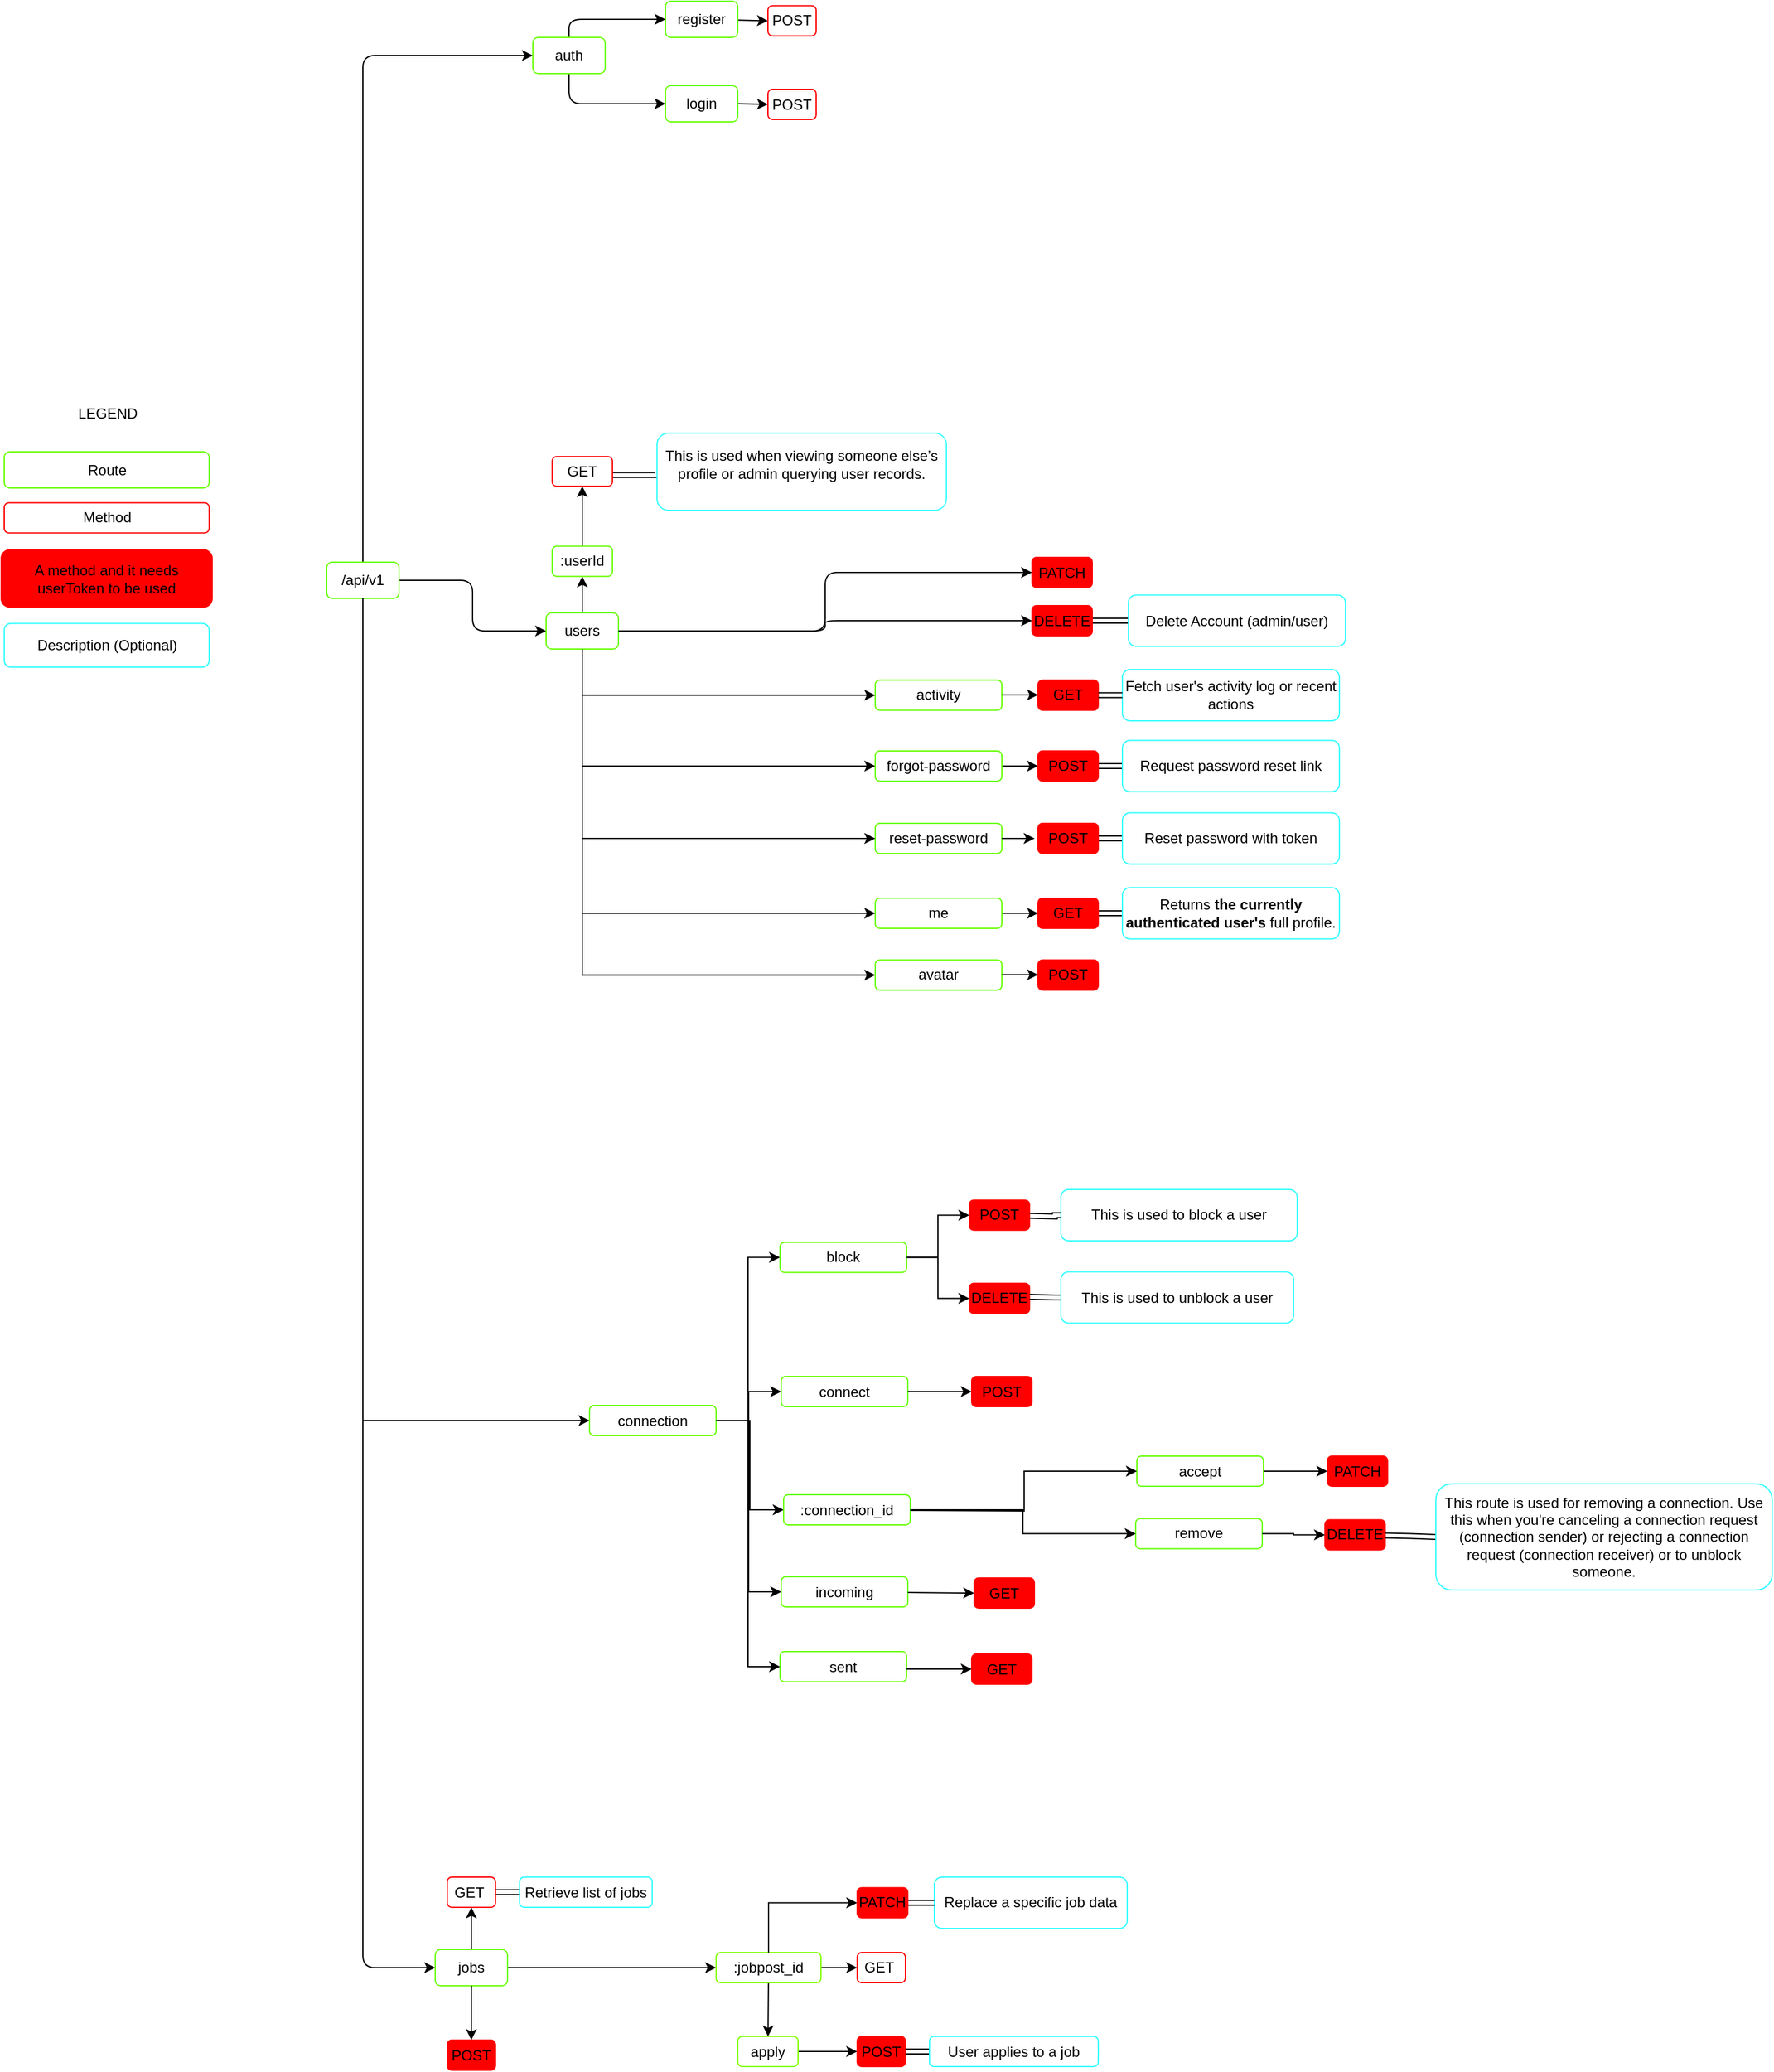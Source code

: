 <mxfile version="28.0.4">
  <diagram id="FDFD36CgAtV6o2mxxV2y" name="v1">
    <mxGraphModel dx="521" dy="260" grid="0" gridSize="10" guides="1" tooltips="1" connect="1" arrows="1" fold="1" page="1" pageScale="1" pageWidth="1100" pageHeight="850" background="none" math="0" shadow="0">
      <root>
        <mxCell id="0" />
        <mxCell id="1" parent="0" />
        <mxCell id="7" value="" style="edgeStyle=orthogonalEdgeStyle;html=1;fontStyle=0;entryX=0;entryY=0.5;entryDx=0;entryDy=0;" parent="1" source="9" target="10" edge="1">
          <mxGeometry relative="1" as="geometry" />
        </mxCell>
        <mxCell id="8" style="edgeStyle=orthogonalEdgeStyle;html=1;entryX=0;entryY=0.5;entryDx=0;entryDy=0;exitX=0.5;exitY=1;exitDx=0;exitDy=0;fontStyle=0;" parent="1" source="9" target="11" edge="1">
          <mxGeometry relative="1" as="geometry" />
        </mxCell>
        <mxCell id="15" value="" style="edgeStyle=orthogonalEdgeStyle;html=1;exitX=0.5;exitY=0;exitDx=0;exitDy=0;entryX=0;entryY=0.5;entryDx=0;entryDy=0;fontStyle=0;" parent="1" source="9" target="14" edge="1">
          <mxGeometry relative="1" as="geometry" />
        </mxCell>
        <mxCell id="9" value="/api/v1" style="rounded=1;whiteSpace=wrap;html=1;strokeColor=#65FF00;fontStyle=0;" parent="1" vertex="1">
          <mxGeometry x="836" y="732" width="60" height="30" as="geometry" />
        </mxCell>
        <mxCell id="iW4W0P-OppsEhK05owAz-121" value="" style="edgeStyle=orthogonalEdgeStyle;rounded=0;orthogonalLoop=1;jettySize=auto;html=1;" parent="1" source="10" target="iW4W0P-OppsEhK05owAz-119" edge="1">
          <mxGeometry relative="1" as="geometry" />
        </mxCell>
        <mxCell id="m2tScSyhQQKVC9vZuVkj-111" style="edgeStyle=orthogonalEdgeStyle;rounded=0;orthogonalLoop=1;jettySize=auto;html=1;entryX=0;entryY=0.5;entryDx=0;entryDy=0;exitX=0.5;exitY=1;exitDx=0;exitDy=0;" parent="1" source="9" target="m2tScSyhQQKVC9vZuVkj-110" edge="1">
          <mxGeometry relative="1" as="geometry" />
        </mxCell>
        <mxCell id="10" value="users" style="rounded=1;whiteSpace=wrap;html=1;strokeColor=#65FF00;fontStyle=0;" parent="1" vertex="1">
          <mxGeometry x="1018" y="774" width="60" height="30" as="geometry" />
        </mxCell>
        <mxCell id="87" style="edgeStyle=orthogonalEdgeStyle;html=1;entryX=0.5;entryY=1;entryDx=0;entryDy=0;exitX=0.5;exitY=0;exitDx=0;exitDy=0;fontStyle=0;" parent="1" source="11" target="83" edge="1">
          <mxGeometry relative="1" as="geometry" />
        </mxCell>
        <mxCell id="89" style="edgeStyle=orthogonalEdgeStyle;html=1;entryX=0;entryY=0.5;entryDx=0;entryDy=0;fontStyle=0;" parent="1" source="11" target="88" edge="1">
          <mxGeometry relative="1" as="geometry" />
        </mxCell>
        <mxCell id="11" value="jobs" style="rounded=1;whiteSpace=wrap;html=1;strokeColor=#65FF00;fontStyle=0;" parent="1" vertex="1">
          <mxGeometry x="926" y="1882" width="60" height="30" as="geometry" />
        </mxCell>
        <mxCell id="59" value="" style="edgeStyle=orthogonalEdgeStyle;html=1;fontStyle=0;exitX=0.5;exitY=0;exitDx=0;exitDy=0;" parent="1" source="14" target="58" edge="1">
          <mxGeometry relative="1" as="geometry" />
        </mxCell>
        <mxCell id="61" value="" style="edgeStyle=orthogonalEdgeStyle;html=1;exitX=0.5;exitY=1;exitDx=0;exitDy=0;entryX=0;entryY=0.5;entryDx=0;entryDy=0;fontStyle=0;" parent="1" source="14" target="60" edge="1">
          <mxGeometry relative="1" as="geometry" />
        </mxCell>
        <mxCell id="14" value="auth" style="rounded=1;whiteSpace=wrap;html=1;strokeColor=#65FF00;fontStyle=0;" parent="1" vertex="1">
          <mxGeometry x="1007" y="297" width="60" height="30" as="geometry" />
        </mxCell>
        <mxCell id="27" style="edgeStyle=orthogonalEdgeStyle;html=1;entryX=0;entryY=0.5;entryDx=0;entryDy=0;exitX=1;exitY=0.5;exitDx=0;exitDy=0;fontStyle=0;" parent="1" source="10" target="24" edge="1">
          <mxGeometry relative="1" as="geometry" />
        </mxCell>
        <mxCell id="Y0pdC-1RMZM0bYmB5sbG-111" style="edgeStyle=orthogonalEdgeStyle;rounded=0;orthogonalLoop=1;jettySize=auto;html=1;entryX=0;entryY=0.5;entryDx=0;entryDy=0;exitX=0.5;exitY=1;exitDx=0;exitDy=0;" parent="1" source="10" target="Y0pdC-1RMZM0bYmB5sbG-110" edge="1">
          <mxGeometry relative="1" as="geometry" />
        </mxCell>
        <mxCell id="iW4W0P-OppsEhK05owAz-115" style="edgeStyle=orthogonalEdgeStyle;rounded=0;orthogonalLoop=1;jettySize=auto;html=1;entryX=0;entryY=0.5;entryDx=0;entryDy=0;exitX=0.5;exitY=1;exitDx=0;exitDy=0;" parent="1" source="10" target="iW4W0P-OppsEhK05owAz-110" edge="1">
          <mxGeometry relative="1" as="geometry" />
        </mxCell>
        <mxCell id="24" value="PATCH" style="whiteSpace=wrap;html=1;rounded=1;strokeColor=#FF0000;fontStyle=0;fillColor=#FF0000;" parent="1" vertex="1">
          <mxGeometry x="1421" y="728" width="50" height="25" as="geometry" />
        </mxCell>
        <mxCell id="Y0pdC-1RMZM0bYmB5sbG-114" value="" style="edgeStyle=orthogonalEdgeStyle;rounded=0;orthogonalLoop=1;jettySize=auto;html=1;shape=link;" parent="1" source="30" target="Y0pdC-1RMZM0bYmB5sbG-113" edge="1">
          <mxGeometry relative="1" as="geometry" />
        </mxCell>
        <mxCell id="30" value="DELETE" style="whiteSpace=wrap;html=1;rounded=1;strokeColor=#FF0000;fontStyle=0;fillColor=#FF0000;" parent="1" vertex="1">
          <mxGeometry x="1421" y="768" width="50" height="25" as="geometry" />
        </mxCell>
        <mxCell id="33" style="edgeStyle=orthogonalEdgeStyle;html=1;entryX=0;entryY=0.5;entryDx=0;entryDy=0;exitX=1;exitY=0.5;exitDx=0;exitDy=0;fontStyle=0;" parent="1" source="10" target="30" edge="1">
          <mxGeometry relative="1" as="geometry">
            <mxPoint x="1313" y="657.75" as="sourcePoint" />
            <mxPoint x="1368" y="692.75" as="targetPoint" />
          </mxGeometry>
        </mxCell>
        <mxCell id="34" value="Route" style="rounded=1;whiteSpace=wrap;html=1;strokeColor=#65FF00;fontStyle=0;flipV=0;" parent="1" vertex="1">
          <mxGeometry x="568.5" y="640.5" width="170" height="30" as="geometry" />
        </mxCell>
        <mxCell id="35" value="&lt;span&gt;Method&lt;/span&gt;" style="whiteSpace=wrap;html=1;rounded=1;strokeColor=#FF0000;fontStyle=0;flipV=0;" parent="1" vertex="1">
          <mxGeometry x="568.5" y="682.75" width="170" height="25" as="geometry" />
        </mxCell>
        <mxCell id="38" value="Description (Optional)" style="whiteSpace=wrap;html=1;rounded=1;strokeColor=#33FFFF;fontStyle=0;flipV=0;" parent="1" vertex="1">
          <mxGeometry x="568.5" y="782.75" width="170" height="36.25" as="geometry" />
        </mxCell>
        <mxCell id="74" style="edgeStyle=none;html=1;entryX=0;entryY=0.5;entryDx=0;entryDy=0;fontStyle=0;" parent="1" source="58" target="63" edge="1">
          <mxGeometry relative="1" as="geometry" />
        </mxCell>
        <mxCell id="58" value="register" style="rounded=1;whiteSpace=wrap;html=1;strokeColor=#65FF00;fontStyle=0;" parent="1" vertex="1">
          <mxGeometry x="1117" y="267" width="60" height="30" as="geometry" />
        </mxCell>
        <mxCell id="75" style="edgeStyle=none;html=1;exitX=1;exitY=0.5;exitDx=0;exitDy=0;entryX=0;entryY=0.5;entryDx=0;entryDy=0;fontStyle=0;" parent="1" source="60" target="71" edge="1">
          <mxGeometry relative="1" as="geometry" />
        </mxCell>
        <mxCell id="60" value="login" style="rounded=1;whiteSpace=wrap;html=1;strokeColor=#65FF00;fontStyle=0;" parent="1" vertex="1">
          <mxGeometry x="1117" y="337" width="60" height="30" as="geometry" />
        </mxCell>
        <mxCell id="63" value="&lt;span&gt;POST&lt;/span&gt;" style="whiteSpace=wrap;html=1;rounded=1;strokeColor=#FF0000;fontStyle=0;" parent="1" vertex="1">
          <mxGeometry x="1202" y="270.75" width="40" height="25" as="geometry" />
        </mxCell>
        <mxCell id="71" value="&lt;span&gt;POST&lt;/span&gt;" style="whiteSpace=wrap;html=1;rounded=1;strokeColor=#FF0000;fontStyle=0;" parent="1" vertex="1">
          <mxGeometry x="1202" y="340" width="40" height="25" as="geometry" />
        </mxCell>
        <mxCell id="76" value="&lt;span&gt;A method and it needs userToken to be used&lt;/span&gt;" style="whiteSpace=wrap;html=1;rounded=1;strokeColor=#FF0000;fillColor=#FF0000;fontStyle=0;flipV=0;" parent="1" vertex="1">
          <mxGeometry x="566" y="721.75" width="175" height="47.5" as="geometry" />
        </mxCell>
        <mxCell id="82" value="" style="edgeStyle=none;html=1;shape=link;fontStyle=0;" parent="1" source="83" target="84" edge="1">
          <mxGeometry relative="1" as="geometry" />
        </mxCell>
        <mxCell id="83" value="&lt;span&gt;GET&amp;nbsp;&lt;/span&gt;" style="whiteSpace=wrap;html=1;rounded=1;strokeColor=#FF0000;fontStyle=0;" parent="1" vertex="1">
          <mxGeometry x="936" y="1822" width="40" height="25" as="geometry" />
        </mxCell>
        <mxCell id="84" value="Retrieve list of jobs" style="whiteSpace=wrap;html=1;rounded=1;strokeColor=#33FFFF;fontStyle=0;" parent="1" vertex="1">
          <mxGeometry x="996" y="1822" width="110" height="25" as="geometry" />
        </mxCell>
        <mxCell id="94" style="edgeStyle=none;html=1;entryX=0;entryY=0.5;entryDx=0;entryDy=0;fontStyle=0;" parent="1" source="88" target="92" edge="1">
          <mxGeometry relative="1" as="geometry" />
        </mxCell>
        <mxCell id="106" value="" style="edgeStyle=none;html=1;fontStyle=0;" parent="1" source="88" target="104" edge="1">
          <mxGeometry relative="1" as="geometry" />
        </mxCell>
        <mxCell id="88" value="&lt;span&gt;:jobpost_id&lt;/span&gt;" style="whiteSpace=wrap;html=1;rounded=1;strokeColor=#80FF00;fontStyle=0;" parent="1" vertex="1">
          <mxGeometry x="1159" y="1884.5" width="87" height="25" as="geometry" />
        </mxCell>
        <mxCell id="92" value="&lt;span&gt;GET&amp;nbsp;&lt;/span&gt;" style="whiteSpace=wrap;html=1;rounded=1;strokeColor=#FF0000;fontStyle=0;" parent="1" vertex="1">
          <mxGeometry x="1276" y="1884.5" width="40" height="25" as="geometry" />
        </mxCell>
        <mxCell id="110" value="" style="edgeStyle=none;html=1;entryX=0;entryY=0.5;entryDx=0;entryDy=0;" parent="1" source="104" target="107" edge="1">
          <mxGeometry relative="1" as="geometry" />
        </mxCell>
        <mxCell id="104" value="apply" style="whiteSpace=wrap;html=1;rounded=1;strokeColor=#80FF00;fontStyle=0;" parent="1" vertex="1">
          <mxGeometry x="1177" y="1954" width="50" height="25" as="geometry" />
        </mxCell>
        <mxCell id="107" value="&lt;span&gt;POST&lt;/span&gt;" style="whiteSpace=wrap;html=1;rounded=1;strokeColor=#FF0000;fontStyle=0;fillColor=#FF0000;" parent="1" vertex="1">
          <mxGeometry x="1276" y="1954" width="40" height="25" as="geometry" />
        </mxCell>
        <mxCell id="108" value="" style="edgeStyle=none;html=1;shape=link;fontStyle=0;" parent="1" source="107" target="109" edge="1">
          <mxGeometry relative="1" as="geometry" />
        </mxCell>
        <mxCell id="109" value="User applies to a job" style="whiteSpace=wrap;html=1;rounded=1;strokeColor=#33FFFF;fontStyle=0;" parent="1" vertex="1">
          <mxGeometry x="1336" y="1954" width="140" height="25" as="geometry" />
        </mxCell>
        <mxCell id="XLNQ2adCplrDvRkqyqyV-127" value="LEGEND" style="text;html=1;align=center;verticalAlign=middle;resizable=0;points=[];autosize=1;strokeColor=none;fillColor=none;" parent="1" vertex="1">
          <mxGeometry x="618.5" y="594" width="70" height="30" as="geometry" />
        </mxCell>
        <mxCell id="Y0pdC-1RMZM0bYmB5sbG-129" style="edgeStyle=orthogonalEdgeStyle;rounded=0;orthogonalLoop=1;jettySize=auto;html=1;exitX=1;exitY=0.5;exitDx=0;exitDy=0;entryX=0;entryY=0.5;entryDx=0;entryDy=0;" parent="1" source="Y0pdC-1RMZM0bYmB5sbG-110" target="Y0pdC-1RMZM0bYmB5sbG-120" edge="1">
          <mxGeometry relative="1" as="geometry" />
        </mxCell>
        <mxCell id="Y0pdC-1RMZM0bYmB5sbG-110" value="forgot-password" style="whiteSpace=wrap;html=1;rounded=1;strokeColor=#65FF00;fontStyle=0;" parent="1" vertex="1">
          <mxGeometry x="1291" y="888.5" width="105" height="25" as="geometry" />
        </mxCell>
        <mxCell id="Y0pdC-1RMZM0bYmB5sbG-113" value="Delete Account (admin/user)" style="whiteSpace=wrap;html=1;rounded=1;strokeColor=#33FFFF;fontStyle=0;" parent="1" vertex="1">
          <mxGeometry x="1501" y="759.25" width="180" height="42.5" as="geometry" />
        </mxCell>
        <mxCell id="Y0pdC-1RMZM0bYmB5sbG-115" value="reset-password" style="whiteSpace=wrap;html=1;rounded=1;strokeColor=#65FF00;fontStyle=0;" parent="1" vertex="1">
          <mxGeometry x="1291" y="948.5" width="105" height="25" as="geometry" />
        </mxCell>
        <mxCell id="Y0pdC-1RMZM0bYmB5sbG-116" style="edgeStyle=orthogonalEdgeStyle;rounded=0;orthogonalLoop=1;jettySize=auto;html=1;entryX=0;entryY=0.5;entryDx=0;entryDy=0;exitX=0.5;exitY=1;exitDx=0;exitDy=0;" parent="1" source="10" target="Y0pdC-1RMZM0bYmB5sbG-115" edge="1">
          <mxGeometry relative="1" as="geometry">
            <mxPoint x="1278" y="657" as="sourcePoint" />
          </mxGeometry>
        </mxCell>
        <mxCell id="Y0pdC-1RMZM0bYmB5sbG-132" style="edgeStyle=orthogonalEdgeStyle;rounded=0;orthogonalLoop=1;jettySize=auto;html=1;entryX=0;entryY=0.5;entryDx=0;entryDy=0;" parent="1" source="Y0pdC-1RMZM0bYmB5sbG-117" target="Y0pdC-1RMZM0bYmB5sbG-126" edge="1">
          <mxGeometry relative="1" as="geometry" />
        </mxCell>
        <mxCell id="Y0pdC-1RMZM0bYmB5sbG-117" value="me" style="whiteSpace=wrap;html=1;rounded=1;strokeColor=#65FF00;fontStyle=0;" parent="1" vertex="1">
          <mxGeometry x="1291" y="1010.5" width="105" height="25" as="geometry" />
        </mxCell>
        <mxCell id="Y0pdC-1RMZM0bYmB5sbG-118" style="edgeStyle=orthogonalEdgeStyle;rounded=0;orthogonalLoop=1;jettySize=auto;html=1;entryX=0;entryY=0.5;entryDx=0;entryDy=0;exitX=0.5;exitY=1;exitDx=0;exitDy=0;" parent="1" source="10" target="Y0pdC-1RMZM0bYmB5sbG-117" edge="1">
          <mxGeometry relative="1" as="geometry">
            <mxPoint x="1268" y="704" as="sourcePoint" />
          </mxGeometry>
        </mxCell>
        <mxCell id="Y0pdC-1RMZM0bYmB5sbG-119" value="" style="edgeStyle=orthogonalEdgeStyle;rounded=0;orthogonalLoop=1;jettySize=auto;html=1;shape=link;" parent="1" source="Y0pdC-1RMZM0bYmB5sbG-120" target="Y0pdC-1RMZM0bYmB5sbG-121" edge="1">
          <mxGeometry relative="1" as="geometry" />
        </mxCell>
        <mxCell id="Y0pdC-1RMZM0bYmB5sbG-120" value="POST" style="whiteSpace=wrap;html=1;rounded=1;strokeColor=#FF0000;fontStyle=0;fillColor=#FF0000;" parent="1" vertex="1">
          <mxGeometry x="1426" y="888.5" width="50" height="25" as="geometry" />
        </mxCell>
        <mxCell id="Y0pdC-1RMZM0bYmB5sbG-121" value="Request password reset link" style="whiteSpace=wrap;html=1;rounded=1;strokeColor=#33FFFF;fontStyle=0;" parent="1" vertex="1">
          <mxGeometry x="1496" y="879.75" width="180" height="42.5" as="geometry" />
        </mxCell>
        <mxCell id="Y0pdC-1RMZM0bYmB5sbG-122" value="" style="edgeStyle=orthogonalEdgeStyle;rounded=0;orthogonalLoop=1;jettySize=auto;html=1;shape=link;" parent="1" source="Y0pdC-1RMZM0bYmB5sbG-123" target="Y0pdC-1RMZM0bYmB5sbG-124" edge="1">
          <mxGeometry relative="1" as="geometry" />
        </mxCell>
        <mxCell id="Y0pdC-1RMZM0bYmB5sbG-123" value="POST" style="whiteSpace=wrap;html=1;rounded=1;strokeColor=#FF0000;fontStyle=0;fillColor=#FF0000;" parent="1" vertex="1">
          <mxGeometry x="1426" y="948.5" width="50" height="25" as="geometry" />
        </mxCell>
        <mxCell id="Y0pdC-1RMZM0bYmB5sbG-124" value="&lt;table&gt;&lt;tbody&gt;&lt;tr data-end=&quot;2003&quot; data-start=&quot;1920&quot;&gt;&lt;td data-end=&quot;2003&quot; data-start=&quot;1960&quot; data-col-size=&quot;md&quot;&gt;Reset password with token&lt;/td&gt;&lt;/tr&gt;&lt;/tbody&gt;&lt;/table&gt;" style="whiteSpace=wrap;html=1;rounded=1;strokeColor=#33FFFF;fontStyle=0;" parent="1" vertex="1">
          <mxGeometry x="1496" y="939.75" width="180" height="42.5" as="geometry" />
        </mxCell>
        <mxCell id="Y0pdC-1RMZM0bYmB5sbG-125" value="" style="edgeStyle=orthogonalEdgeStyle;rounded=0;orthogonalLoop=1;jettySize=auto;html=1;shape=link;" parent="1" source="Y0pdC-1RMZM0bYmB5sbG-126" target="Y0pdC-1RMZM0bYmB5sbG-127" edge="1">
          <mxGeometry relative="1" as="geometry" />
        </mxCell>
        <mxCell id="Y0pdC-1RMZM0bYmB5sbG-126" value="GET" style="whiteSpace=wrap;html=1;rounded=1;strokeColor=#FF0000;fontStyle=0;fillColor=#FF0000;" parent="1" vertex="1">
          <mxGeometry x="1426" y="1010.5" width="50" height="25" as="geometry" />
        </mxCell>
        <mxCell id="Y0pdC-1RMZM0bYmB5sbG-127" value="&lt;p data-end=&quot;313&quot; data-start=&quot;238&quot;&gt;Returns &lt;strong data-end=&quot;299&quot; data-start=&quot;261&quot;&gt;the currently authenticated user&#39;s&lt;/strong&gt; full profile.&lt;/p&gt;&lt;p data-end=&quot;421&quot; data-start=&quot;315&quot;&gt;&lt;/p&gt;" style="whiteSpace=wrap;html=1;rounded=1;strokeColor=#33FFFF;fontStyle=0;" parent="1" vertex="1">
          <mxGeometry x="1496" y="1001.75" width="180" height="42.5" as="geometry" />
        </mxCell>
        <mxCell id="Y0pdC-1RMZM0bYmB5sbG-130" style="edgeStyle=orthogonalEdgeStyle;rounded=0;orthogonalLoop=1;jettySize=auto;html=1;exitX=1;exitY=0.5;exitDx=0;exitDy=0;entryX=-0.056;entryY=0.528;entryDx=0;entryDy=0;entryPerimeter=0;" parent="1" source="Y0pdC-1RMZM0bYmB5sbG-115" target="Y0pdC-1RMZM0bYmB5sbG-123" edge="1">
          <mxGeometry relative="1" as="geometry" />
        </mxCell>
        <mxCell id="Y0pdC-1RMZM0bYmB5sbG-135" value="activity" style="whiteSpace=wrap;html=1;rounded=1;strokeColor=#65FF00;fontStyle=0;" parent="1" vertex="1">
          <mxGeometry x="1291" y="829.75" width="105" height="25" as="geometry" />
        </mxCell>
        <mxCell id="Y0pdC-1RMZM0bYmB5sbG-136" style="edgeStyle=orthogonalEdgeStyle;rounded=0;orthogonalLoop=1;jettySize=auto;html=1;entryX=0;entryY=0.5;entryDx=0;entryDy=0;exitX=0.5;exitY=1;exitDx=0;exitDy=0;" parent="1" source="10" target="Y0pdC-1RMZM0bYmB5sbG-135" edge="1">
          <mxGeometry relative="1" as="geometry">
            <mxPoint x="1278" y="657" as="sourcePoint" />
          </mxGeometry>
        </mxCell>
        <mxCell id="Y0pdC-1RMZM0bYmB5sbG-137" value="GET" style="whiteSpace=wrap;html=1;rounded=1;strokeColor=#FF0000;fontStyle=0;fillColor=#FF0000;" parent="1" vertex="1">
          <mxGeometry x="1426" y="829.75" width="50" height="25" as="geometry" />
        </mxCell>
        <mxCell id="Y0pdC-1RMZM0bYmB5sbG-138" value="Fetch user&#39;s activity log or recent actions" style="whiteSpace=wrap;html=1;rounded=1;strokeColor=#33FFFF;fontStyle=0;" parent="1" vertex="1">
          <mxGeometry x="1496" y="821" width="180" height="42.5" as="geometry" />
        </mxCell>
        <mxCell id="Y0pdC-1RMZM0bYmB5sbG-139" value="" style="edgeStyle=orthogonalEdgeStyle;rounded=0;orthogonalLoop=1;jettySize=auto;html=1;shape=link;" parent="1" source="Y0pdC-1RMZM0bYmB5sbG-137" target="Y0pdC-1RMZM0bYmB5sbG-138" edge="1">
          <mxGeometry relative="1" as="geometry" />
        </mxCell>
        <mxCell id="Y0pdC-1RMZM0bYmB5sbG-140" style="edgeStyle=orthogonalEdgeStyle;rounded=0;orthogonalLoop=1;jettySize=auto;html=1;exitX=1;exitY=0.5;exitDx=0;exitDy=0;entryX=0;entryY=0.5;entryDx=0;entryDy=0;" parent="1" target="Y0pdC-1RMZM0bYmB5sbG-137" edge="1">
          <mxGeometry relative="1" as="geometry">
            <mxPoint x="1396" y="842" as="sourcePoint" />
          </mxGeometry>
        </mxCell>
        <mxCell id="iW4W0P-OppsEhK05owAz-110" value="avatar" style="whiteSpace=wrap;html=1;rounded=1;strokeColor=#65FF00;fontStyle=0;" parent="1" vertex="1">
          <mxGeometry x="1291" y="1061.75" width="105" height="25" as="geometry" />
        </mxCell>
        <mxCell id="iW4W0P-OppsEhK05owAz-111" value="POST" style="whiteSpace=wrap;html=1;rounded=1;strokeColor=#FF0000;fontStyle=0;fillColor=#FF0000;" parent="1" vertex="1">
          <mxGeometry x="1426" y="1061.75" width="50" height="25" as="geometry" />
        </mxCell>
        <mxCell id="iW4W0P-OppsEhK05owAz-112" style="edgeStyle=orthogonalEdgeStyle;rounded=0;orthogonalLoop=1;jettySize=auto;html=1;entryX=0;entryY=0.5;entryDx=0;entryDy=0;" parent="1" target="iW4W0P-OppsEhK05owAz-111" edge="1">
          <mxGeometry relative="1" as="geometry">
            <mxPoint x="1396" y="1074" as="sourcePoint" />
          </mxGeometry>
        </mxCell>
        <mxCell id="iW4W0P-OppsEhK05owAz-116" value="" style="edgeStyle=orthogonalEdgeStyle;rounded=0;orthogonalLoop=1;jettySize=auto;html=1;shape=link;entryX=0;entryY=0.5;entryDx=0;entryDy=0;exitX=1;exitY=0.621;exitDx=0;exitDy=0;exitPerimeter=0;" parent="1" source="iW4W0P-OppsEhK05owAz-118" target="iW4W0P-OppsEhK05owAz-117" edge="1">
          <mxGeometry relative="1" as="geometry">
            <mxPoint x="1058" y="691.5" as="sourcePoint" />
          </mxGeometry>
        </mxCell>
        <mxCell id="iW4W0P-OppsEhK05owAz-117" value="This is used when&amp;nbsp;&lt;span style=&quot;color: light-dark(rgb(0, 0, 0), rgb(255, 255, 255)); background-color: transparent;&quot;&gt;viewing someone else’s profile or admin querying user records.&lt;/span&gt;&lt;p data-end=&quot;1133&quot; data-start=&quot;1093&quot;&gt;&lt;/p&gt;" style="whiteSpace=wrap;html=1;rounded=1;strokeColor=#33FFFF;fontStyle=0;" parent="1" vertex="1">
          <mxGeometry x="1110" y="625" width="240" height="64" as="geometry" />
        </mxCell>
        <mxCell id="iW4W0P-OppsEhK05owAz-118" value="GET" style="whiteSpace=wrap;html=1;rounded=1;strokeColor=#FF0000;fontStyle=0;" parent="1" vertex="1">
          <mxGeometry x="1023" y="644.5" width="50" height="24.5" as="geometry" />
        </mxCell>
        <mxCell id="iW4W0P-OppsEhK05owAz-122" value="" style="edgeStyle=orthogonalEdgeStyle;rounded=0;orthogonalLoop=1;jettySize=auto;html=1;" parent="1" source="iW4W0P-OppsEhK05owAz-119" target="iW4W0P-OppsEhK05owAz-118" edge="1">
          <mxGeometry relative="1" as="geometry" />
        </mxCell>
        <mxCell id="iW4W0P-OppsEhK05owAz-119" value=":userId" style="whiteSpace=wrap;html=1;rounded=1;strokeColor=#65FF00;fontStyle=0;" parent="1" vertex="1">
          <mxGeometry x="1023" y="718.75" width="50" height="25" as="geometry" />
        </mxCell>
        <mxCell id="haLQKfFFl5RIzy_8Wnj9-124" style="edgeStyle=orthogonalEdgeStyle;rounded=0;orthogonalLoop=1;jettySize=auto;html=1;entryX=0;entryY=0.5;entryDx=0;entryDy=0;" parent="1" source="m2tScSyhQQKVC9vZuVkj-110" target="haLQKfFFl5RIzy_8Wnj9-121" edge="1">
          <mxGeometry relative="1" as="geometry" />
        </mxCell>
        <mxCell id="haLQKfFFl5RIzy_8Wnj9-125" style="edgeStyle=orthogonalEdgeStyle;rounded=0;orthogonalLoop=1;jettySize=auto;html=1;entryX=0;entryY=0.5;entryDx=0;entryDy=0;" parent="1" source="m2tScSyhQQKVC9vZuVkj-110" target="haLQKfFFl5RIzy_8Wnj9-114" edge="1">
          <mxGeometry relative="1" as="geometry" />
        </mxCell>
        <mxCell id="m2tScSyhQQKVC9vZuVkj-110" value="connection" style="whiteSpace=wrap;html=1;rounded=1;strokeColor=#65FF00;fontStyle=0;" parent="1" vertex="1">
          <mxGeometry x="1054" y="1431" width="105" height="25" as="geometry" />
        </mxCell>
        <mxCell id="haLQKfFFl5RIzy_8Wnj9-149" style="edgeStyle=orthogonalEdgeStyle;rounded=0;orthogonalLoop=1;jettySize=auto;html=1;entryX=0;entryY=0.5;entryDx=0;entryDy=0;exitX=1;exitY=0.5;exitDx=0;exitDy=0;" parent="1" source="m2tScSyhQQKVC9vZuVkj-110" target="haLQKfFFl5RIzy_8Wnj9-148" edge="1">
          <mxGeometry relative="1" as="geometry">
            <mxPoint x="1320.0" y="1397.524" as="sourcePoint" />
          </mxGeometry>
        </mxCell>
        <mxCell id="haLQKfFFl5RIzy_8Wnj9-114" value=":connection_id" style="whiteSpace=wrap;html=1;rounded=1;strokeColor=#65FF00;fontStyle=0;" parent="1" vertex="1">
          <mxGeometry x="1215" y="1505" width="105" height="25" as="geometry" />
        </mxCell>
        <mxCell id="haLQKfFFl5RIzy_8Wnj9-121" value="incoming" style="whiteSpace=wrap;html=1;rounded=1;strokeColor=#65FF00;fontStyle=0;" parent="1" vertex="1">
          <mxGeometry x="1213" y="1573" width="105" height="25" as="geometry" />
        </mxCell>
        <mxCell id="haLQKfFFl5RIzy_8Wnj9-127" style="edgeStyle=orthogonalEdgeStyle;rounded=0;orthogonalLoop=1;jettySize=auto;html=1;entryX=0;entryY=0.5;entryDx=0;entryDy=0;exitX=1;exitY=0.5;exitDx=0;exitDy=0;" parent="1" source="m2tScSyhQQKVC9vZuVkj-110" target="haLQKfFFl5RIzy_8Wnj9-128" edge="1">
          <mxGeometry relative="1" as="geometry">
            <mxPoint x="1162" y="1385" as="sourcePoint" />
          </mxGeometry>
        </mxCell>
        <mxCell id="haLQKfFFl5RIzy_8Wnj9-128" value="connect" style="whiteSpace=wrap;html=1;rounded=1;strokeColor=#65FF00;fontStyle=0;" parent="1" vertex="1">
          <mxGeometry x="1213" y="1407" width="105" height="25" as="geometry" />
        </mxCell>
        <mxCell id="haLQKfFFl5RIzy_8Wnj9-136" value="sent" style="whiteSpace=wrap;html=1;rounded=1;strokeColor=#65FF00;fontStyle=0;" parent="1" vertex="1">
          <mxGeometry x="1212" y="1635" width="105" height="25" as="geometry" />
        </mxCell>
        <mxCell id="haLQKfFFl5RIzy_8Wnj9-137" style="edgeStyle=orthogonalEdgeStyle;rounded=0;orthogonalLoop=1;jettySize=auto;html=1;entryX=0;entryY=0.5;entryDx=0;entryDy=0;exitX=1;exitY=0.5;exitDx=0;exitDy=0;" parent="1" source="m2tScSyhQQKVC9vZuVkj-110" target="haLQKfFFl5RIzy_8Wnj9-136" edge="1">
          <mxGeometry relative="1" as="geometry">
            <mxPoint x="1158" y="1524.51" as="sourcePoint" />
          </mxGeometry>
        </mxCell>
        <mxCell id="haLQKfFFl5RIzy_8Wnj9-138" value="accept" style="whiteSpace=wrap;html=1;rounded=1;strokeColor=#65FF00;fontStyle=0;" parent="1" vertex="1">
          <mxGeometry x="1508" y="1473" width="105" height="25" as="geometry" />
        </mxCell>
        <mxCell id="haLQKfFFl5RIzy_8Wnj9-139" style="edgeStyle=orthogonalEdgeStyle;rounded=0;orthogonalLoop=1;jettySize=auto;html=1;entryX=0;entryY=0.5;entryDx=0;entryDy=0;" parent="1" target="haLQKfFFl5RIzy_8Wnj9-138" edge="1">
          <mxGeometry relative="1" as="geometry">
            <mxPoint x="1320" y="1518" as="sourcePoint" />
          </mxGeometry>
        </mxCell>
        <mxCell id="haLQKfFFl5RIzy_8Wnj9-145" value="remove" style="whiteSpace=wrap;html=1;rounded=1;strokeColor=#65FF00;fontStyle=0;" parent="1" vertex="1">
          <mxGeometry x="1507" y="1524.75" width="105" height="25" as="geometry" />
        </mxCell>
        <mxCell id="haLQKfFFl5RIzy_8Wnj9-146" style="edgeStyle=orthogonalEdgeStyle;rounded=0;orthogonalLoop=1;jettySize=auto;html=1;entryX=0;entryY=0.5;entryDx=0;entryDy=0;exitX=1;exitY=0.5;exitDx=0;exitDy=0;" parent="1" source="haLQKfFFl5RIzy_8Wnj9-114" target="haLQKfFFl5RIzy_8Wnj9-145" edge="1">
          <mxGeometry relative="1" as="geometry">
            <mxPoint x="1318" y="1572.53" as="sourcePoint" />
          </mxGeometry>
        </mxCell>
        <mxCell id="haLQKfFFl5RIzy_8Wnj9-181" style="edgeStyle=orthogonalEdgeStyle;rounded=0;orthogonalLoop=1;jettySize=auto;html=1;entryX=0;entryY=0.5;entryDx=0;entryDy=0;" parent="1" source="haLQKfFFl5RIzy_8Wnj9-148" target="haLQKfFFl5RIzy_8Wnj9-179" edge="1">
          <mxGeometry relative="1" as="geometry">
            <mxPoint x="1369" y="1319.25" as="targetPoint" />
          </mxGeometry>
        </mxCell>
        <mxCell id="haLQKfFFl5RIzy_8Wnj9-148" value="block" style="whiteSpace=wrap;html=1;rounded=1;strokeColor=#65FF00;fontStyle=0;" parent="1" vertex="1">
          <mxGeometry x="1212" y="1295.75" width="105" height="25" as="geometry" />
        </mxCell>
        <mxCell id="haLQKfFFl5RIzy_8Wnj9-150" style="edgeStyle=orthogonalEdgeStyle;rounded=0;orthogonalLoop=1;jettySize=auto;html=1;entryX=0;entryY=0.5;entryDx=0;entryDy=0;exitX=1;exitY=0.5;exitDx=0;exitDy=0;" parent="1" source="haLQKfFFl5RIzy_8Wnj9-128" target="haLQKfFFl5RIzy_8Wnj9-151" edge="1">
          <mxGeometry relative="1" as="geometry">
            <mxPoint x="1341" y="1419.25" as="sourcePoint" />
          </mxGeometry>
        </mxCell>
        <mxCell id="haLQKfFFl5RIzy_8Wnj9-151" value="POST" style="whiteSpace=wrap;html=1;rounded=1;strokeColor=#FF0000;fontStyle=0;fillColor=#FF0000;" parent="1" vertex="1">
          <mxGeometry x="1371" y="1407" width="50" height="25" as="geometry" />
        </mxCell>
        <mxCell id="haLQKfFFl5RIzy_8Wnj9-153" style="edgeStyle=orthogonalEdgeStyle;rounded=0;orthogonalLoop=1;jettySize=auto;html=1;entryX=0;entryY=0.5;entryDx=0;entryDy=0;" parent="1" target="haLQKfFFl5RIzy_8Wnj9-154" edge="1">
          <mxGeometry relative="1" as="geometry">
            <mxPoint x="1318" y="1586" as="sourcePoint" />
          </mxGeometry>
        </mxCell>
        <mxCell id="haLQKfFFl5RIzy_8Wnj9-154" value="GET" style="whiteSpace=wrap;html=1;rounded=1;strokeColor=#FF0000;fontStyle=0;fillColor=#FF0000;" parent="1" vertex="1">
          <mxGeometry x="1373" y="1574" width="50" height="25" as="geometry" />
        </mxCell>
        <mxCell id="haLQKfFFl5RIzy_8Wnj9-157" value="GET" style="whiteSpace=wrap;html=1;rounded=1;strokeColor=#FF0000;fontStyle=0;fillColor=#FF0000;" parent="1" vertex="1">
          <mxGeometry x="1371" y="1637" width="50" height="25" as="geometry" />
        </mxCell>
        <mxCell id="haLQKfFFl5RIzy_8Wnj9-158" style="edgeStyle=orthogonalEdgeStyle;rounded=0;orthogonalLoop=1;jettySize=auto;html=1;entryX=0;entryY=0.5;entryDx=0;entryDy=0;exitX=1;exitY=0.58;exitDx=0;exitDy=0;exitPerimeter=0;" parent="1" source="haLQKfFFl5RIzy_8Wnj9-136" target="haLQKfFFl5RIzy_8Wnj9-157" edge="1">
          <mxGeometry relative="1" as="geometry">
            <mxPoint x="1317" y="1650" as="sourcePoint" />
          </mxGeometry>
        </mxCell>
        <mxCell id="haLQKfFFl5RIzy_8Wnj9-159" value="POST" style="whiteSpace=wrap;html=1;rounded=1;strokeColor=#FF0000;fontStyle=0;fillColor=#FF0000;" parent="1" vertex="1">
          <mxGeometry x="1369" y="1260.75" width="50" height="25" as="geometry" />
        </mxCell>
        <mxCell id="haLQKfFFl5RIzy_8Wnj9-160" style="edgeStyle=orthogonalEdgeStyle;rounded=0;orthogonalLoop=1;jettySize=auto;html=1;entryX=0;entryY=0.5;entryDx=0;entryDy=0;exitX=1;exitY=0.5;exitDx=0;exitDy=0;" parent="1" source="haLQKfFFl5RIzy_8Wnj9-148" target="haLQKfFFl5RIzy_8Wnj9-159" edge="1">
          <mxGeometry relative="1" as="geometry">
            <mxPoint x="1319" y="1309.75" as="sourcePoint" />
          </mxGeometry>
        </mxCell>
        <mxCell id="haLQKfFFl5RIzy_8Wnj9-161" value="PATCH" style="whiteSpace=wrap;html=1;rounded=1;strokeColor=#FF0000;fontStyle=0;fillColor=#FF0000;" parent="1" vertex="1">
          <mxGeometry x="1666" y="1473" width="50" height="25" as="geometry" />
        </mxCell>
        <mxCell id="haLQKfFFl5RIzy_8Wnj9-162" style="edgeStyle=orthogonalEdgeStyle;rounded=0;orthogonalLoop=1;jettySize=auto;html=1;entryX=0;entryY=0.5;entryDx=0;entryDy=0;exitX=1;exitY=0.5;exitDx=0;exitDy=0;" parent="1" source="haLQKfFFl5RIzy_8Wnj9-138" target="haLQKfFFl5RIzy_8Wnj9-161" edge="1">
          <mxGeometry relative="1" as="geometry">
            <mxPoint x="1614" y="1486" as="sourcePoint" />
          </mxGeometry>
        </mxCell>
        <mxCell id="haLQKfFFl5RIzy_8Wnj9-164" style="edgeStyle=orthogonalEdgeStyle;rounded=0;orthogonalLoop=1;jettySize=auto;html=1;entryX=0;entryY=0.5;entryDx=0;entryDy=0;exitX=1;exitY=0.5;exitDx=0;exitDy=0;" parent="1" edge="1">
          <mxGeometry relative="1" as="geometry">
            <mxPoint x="1854" y="1544.5" as="sourcePoint" />
          </mxGeometry>
        </mxCell>
        <mxCell id="haLQKfFFl5RIzy_8Wnj9-167" value="DELETE" style="whiteSpace=wrap;html=1;rounded=1;strokeColor=#FF0000;fontStyle=0;fillColor=#FF0000;" parent="1" vertex="1">
          <mxGeometry x="1664" y="1525.75" width="50" height="25" as="geometry" />
        </mxCell>
        <mxCell id="haLQKfFFl5RIzy_8Wnj9-168" style="edgeStyle=orthogonalEdgeStyle;rounded=0;orthogonalLoop=1;jettySize=auto;html=1;entryX=0;entryY=0.5;entryDx=0;entryDy=0;exitX=1;exitY=0.5;exitDx=0;exitDy=0;" parent="1" source="haLQKfFFl5RIzy_8Wnj9-145" target="haLQKfFFl5RIzy_8Wnj9-167" edge="1">
          <mxGeometry relative="1" as="geometry">
            <mxPoint x="1613" y="1537.71" as="sourcePoint" />
          </mxGeometry>
        </mxCell>
        <mxCell id="haLQKfFFl5RIzy_8Wnj9-169" value="" style="edgeStyle=orthogonalEdgeStyle;rounded=0;orthogonalLoop=1;jettySize=auto;html=1;shape=link;exitX=1;exitY=0.5;exitDx=0;exitDy=0;" parent="1" edge="1">
          <mxGeometry relative="1" as="geometry">
            <mxPoint x="1956" y="1544.5" as="sourcePoint" />
          </mxGeometry>
        </mxCell>
        <mxCell id="haLQKfFFl5RIzy_8Wnj9-177" value="" style="edgeStyle=orthogonalEdgeStyle;rounded=0;orthogonalLoop=1;jettySize=auto;html=1;shape=link;exitX=1;exitY=0.5;exitDx=0;exitDy=0;" parent="1" target="haLQKfFFl5RIzy_8Wnj9-178" edge="1">
          <mxGeometry relative="1" as="geometry">
            <mxPoint x="1714" y="1538.75" as="sourcePoint" />
          </mxGeometry>
        </mxCell>
        <mxCell id="haLQKfFFl5RIzy_8Wnj9-178" value="&lt;p data-end=&quot;313&quot; data-start=&quot;238&quot;&gt;This route is used for removing a connection. Use this when you&#39;re canceling a connection request (&lt;span style=&quot;background-color: transparent; color: light-dark(rgb(0, 0, 0), rgb(255, 255, 255));&quot;&gt;connection sender&lt;/span&gt;&lt;span style=&quot;background-color: transparent; color: light-dark(rgb(0, 0, 0), rgb(255, 255, 255));&quot;&gt;) or rejecting a connection request&lt;/span&gt;&lt;span style=&quot;background-color: transparent; color: light-dark(rgb(0, 0, 0), rgb(255, 255, 255));&quot;&gt;&amp;nbsp;(connection receiver)&lt;/span&gt;&lt;span style=&quot;background-color: transparent; color: light-dark(rgb(0, 0, 0), rgb(255, 255, 255));&quot;&gt;&amp;nbsp;or to unblock someone.&lt;/span&gt;&lt;/p&gt;&lt;p data-end=&quot;421&quot; data-start=&quot;315&quot;&gt;&lt;/p&gt;" style="whiteSpace=wrap;html=1;rounded=1;strokeColor=#33FFFF;fontStyle=0;" parent="1" vertex="1">
          <mxGeometry x="1756" y="1496" width="279" height="88" as="geometry" />
        </mxCell>
        <mxCell id="haLQKfFFl5RIzy_8Wnj9-179" value="DELETE" style="whiteSpace=wrap;html=1;rounded=1;strokeColor=#FF0000;fontStyle=0;fillColor=#FF0000;" parent="1" vertex="1">
          <mxGeometry x="1369" y="1329.75" width="50" height="25" as="geometry" />
        </mxCell>
        <mxCell id="haLQKfFFl5RIzy_8Wnj9-185" value="&lt;p data-end=&quot;313&quot; data-start=&quot;238&quot;&gt;This is used to block a user&lt;/p&gt;&lt;p data-end=&quot;421&quot; data-start=&quot;315&quot;&gt;&lt;/p&gt;" style="whiteSpace=wrap;html=1;rounded=1;strokeColor=#33FFFF;fontStyle=0;" parent="1" vertex="1">
          <mxGeometry x="1445" y="1252" width="196" height="42.5" as="geometry" />
        </mxCell>
        <mxCell id="haLQKfFFl5RIzy_8Wnj9-186" value="" style="edgeStyle=orthogonalEdgeStyle;rounded=0;orthogonalLoop=1;jettySize=auto;html=1;shape=link;exitX=1;exitY=0.5;exitDx=0;exitDy=0;" parent="1" target="haLQKfFFl5RIzy_8Wnj9-185" edge="1">
          <mxGeometry relative="1" as="geometry">
            <mxPoint x="1419" y="1273.75" as="sourcePoint" />
          </mxGeometry>
        </mxCell>
        <mxCell id="haLQKfFFl5RIzy_8Wnj9-189" value="" style="edgeStyle=orthogonalEdgeStyle;rounded=0;orthogonalLoop=1;jettySize=auto;html=1;shape=link;exitX=1;exitY=0.5;exitDx=0;exitDy=0;" parent="1" target="haLQKfFFl5RIzy_8Wnj9-190" edge="1">
          <mxGeometry relative="1" as="geometry">
            <mxPoint x="1419" y="1341" as="sourcePoint" />
          </mxGeometry>
        </mxCell>
        <mxCell id="haLQKfFFl5RIzy_8Wnj9-190" value="&lt;p data-end=&quot;313&quot; data-start=&quot;238&quot;&gt;This is used to unblock a user&lt;/p&gt;&lt;p data-end=&quot;421&quot; data-start=&quot;315&quot;&gt;&lt;/p&gt;" style="whiteSpace=wrap;html=1;rounded=1;strokeColor=#33FFFF;fontStyle=0;" parent="1" vertex="1">
          <mxGeometry x="1445" y="1320.25" width="193" height="42.5" as="geometry" />
        </mxCell>
        <mxCell id="Mm-gVMT3pR1j4xH8qery-110" value="" style="edgeStyle=orthogonalEdgeStyle;rounded=0;orthogonalLoop=1;jettySize=auto;html=1;entryX=0.5;entryY=0;entryDx=0;entryDy=0;exitX=0.5;exitY=1;exitDx=0;exitDy=0;" edge="1" parent="1" source="11" target="Mm-gVMT3pR1j4xH8qery-113">
          <mxGeometry relative="1" as="geometry">
            <mxPoint x="1088.0" y="2123.5" as="sourcePoint" />
          </mxGeometry>
        </mxCell>
        <mxCell id="Mm-gVMT3pR1j4xH8qery-113" value="&lt;span&gt;POST&lt;/span&gt;" style="whiteSpace=wrap;html=1;rounded=1;strokeColor=#FF0000;fontStyle=0;fillColor=#FF0000;" vertex="1" parent="1">
          <mxGeometry x="936" y="1957" width="40" height="25" as="geometry" />
        </mxCell>
        <mxCell id="Mm-gVMT3pR1j4xH8qery-114" value="Replace a specific job data" style="whiteSpace=wrap;html=1;rounded=1;strokeColor=#33FFFF;fontStyle=0;" vertex="1" parent="1">
          <mxGeometry x="1340" y="1822" width="160" height="42.5" as="geometry" />
        </mxCell>
        <mxCell id="Mm-gVMT3pR1j4xH8qery-115" value="" style="edgeStyle=orthogonalEdgeStyle;rounded=0;orthogonalLoop=1;jettySize=auto;html=1;exitX=0.5;exitY=0;exitDx=0;exitDy=0;entryX=0;entryY=0.5;entryDx=0;entryDy=0;" edge="1" parent="1" source="88" target="Mm-gVMT3pR1j4xH8qery-118">
          <mxGeometry relative="1" as="geometry">
            <mxPoint x="1247" y="1831.286" as="sourcePoint" />
          </mxGeometry>
        </mxCell>
        <mxCell id="Mm-gVMT3pR1j4xH8qery-117" value="" style="edgeStyle=orthogonalEdgeStyle;rounded=0;orthogonalLoop=1;jettySize=auto;html=1;shape=link;" edge="1" parent="1" source="Mm-gVMT3pR1j4xH8qery-118" target="Mm-gVMT3pR1j4xH8qery-114">
          <mxGeometry relative="1" as="geometry" />
        </mxCell>
        <mxCell id="Mm-gVMT3pR1j4xH8qery-118" value="&lt;span&gt;PATCH&lt;/span&gt;" style="whiteSpace=wrap;html=1;rounded=1;strokeColor=#FF0000;fontStyle=0;fillColor=#FF0000;" vertex="1" parent="1">
          <mxGeometry x="1276" y="1830.75" width="42" height="25" as="geometry" />
        </mxCell>
      </root>
    </mxGraphModel>
  </diagram>
</mxfile>
